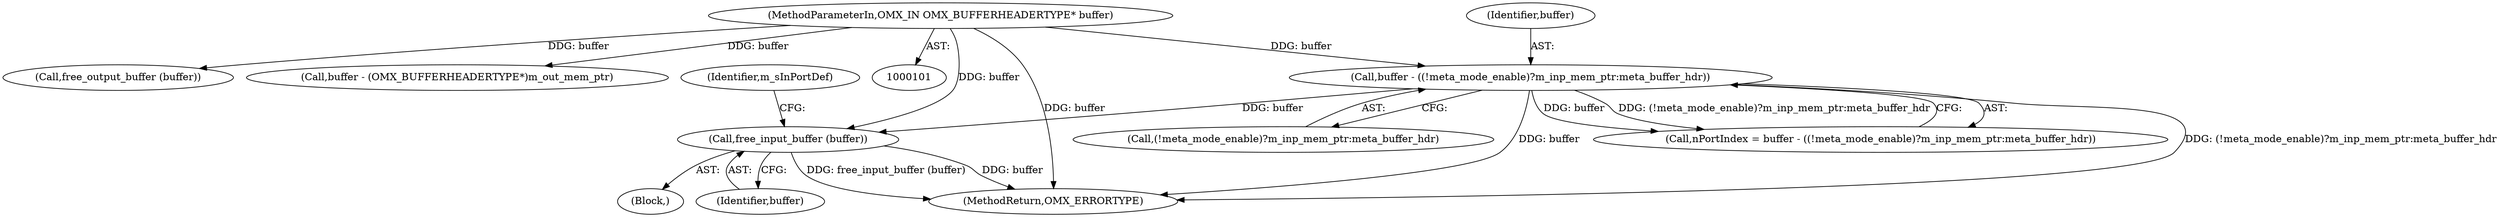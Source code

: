 digraph "0_Android_89913d7df36dbeb458ce165856bd6505a2ec647d@API" {
"1000219" [label="(Call,free_input_buffer (buffer))"];
"1000188" [label="(Call,buffer - ((!meta_mode_enable)?m_inp_mem_ptr:meta_buffer_hdr))"];
"1000104" [label="(MethodParameterIn,OMX_IN OMX_BUFFERHEADERTYPE* buffer)"];
"1000220" [label="(Identifier,buffer)"];
"1000327" [label="(Call,free_output_buffer (buffer))"];
"1000219" [label="(Call,free_input_buffer (buffer))"];
"1000223" [label="(Identifier,m_sInPortDef)"];
"1000214" [label="(Block,)"];
"1000104" [label="(MethodParameterIn,OMX_IN OMX_BUFFERHEADERTYPE* buffer)"];
"1000189" [label="(Identifier,buffer)"];
"1000432" [label="(MethodReturn,OMX_ERRORTYPE)"];
"1000190" [label="(Call,(!meta_mode_enable)?m_inp_mem_ptr:meta_buffer_hdr)"];
"1000188" [label="(Call,buffer - ((!meta_mode_enable)?m_inp_mem_ptr:meta_buffer_hdr))"];
"1000293" [label="(Call,buffer - (OMX_BUFFERHEADERTYPE*)m_out_mem_ptr)"];
"1000186" [label="(Call,nPortIndex = buffer - ((!meta_mode_enable)?m_inp_mem_ptr:meta_buffer_hdr))"];
"1000219" -> "1000214"  [label="AST: "];
"1000219" -> "1000220"  [label="CFG: "];
"1000220" -> "1000219"  [label="AST: "];
"1000223" -> "1000219"  [label="CFG: "];
"1000219" -> "1000432"  [label="DDG: free_input_buffer (buffer)"];
"1000219" -> "1000432"  [label="DDG: buffer"];
"1000188" -> "1000219"  [label="DDG: buffer"];
"1000104" -> "1000219"  [label="DDG: buffer"];
"1000188" -> "1000186"  [label="AST: "];
"1000188" -> "1000190"  [label="CFG: "];
"1000189" -> "1000188"  [label="AST: "];
"1000190" -> "1000188"  [label="AST: "];
"1000186" -> "1000188"  [label="CFG: "];
"1000188" -> "1000432"  [label="DDG: (!meta_mode_enable)?m_inp_mem_ptr:meta_buffer_hdr"];
"1000188" -> "1000432"  [label="DDG: buffer"];
"1000188" -> "1000186"  [label="DDG: buffer"];
"1000188" -> "1000186"  [label="DDG: (!meta_mode_enable)?m_inp_mem_ptr:meta_buffer_hdr"];
"1000104" -> "1000188"  [label="DDG: buffer"];
"1000104" -> "1000101"  [label="AST: "];
"1000104" -> "1000432"  [label="DDG: buffer"];
"1000104" -> "1000293"  [label="DDG: buffer"];
"1000104" -> "1000327"  [label="DDG: buffer"];
}

